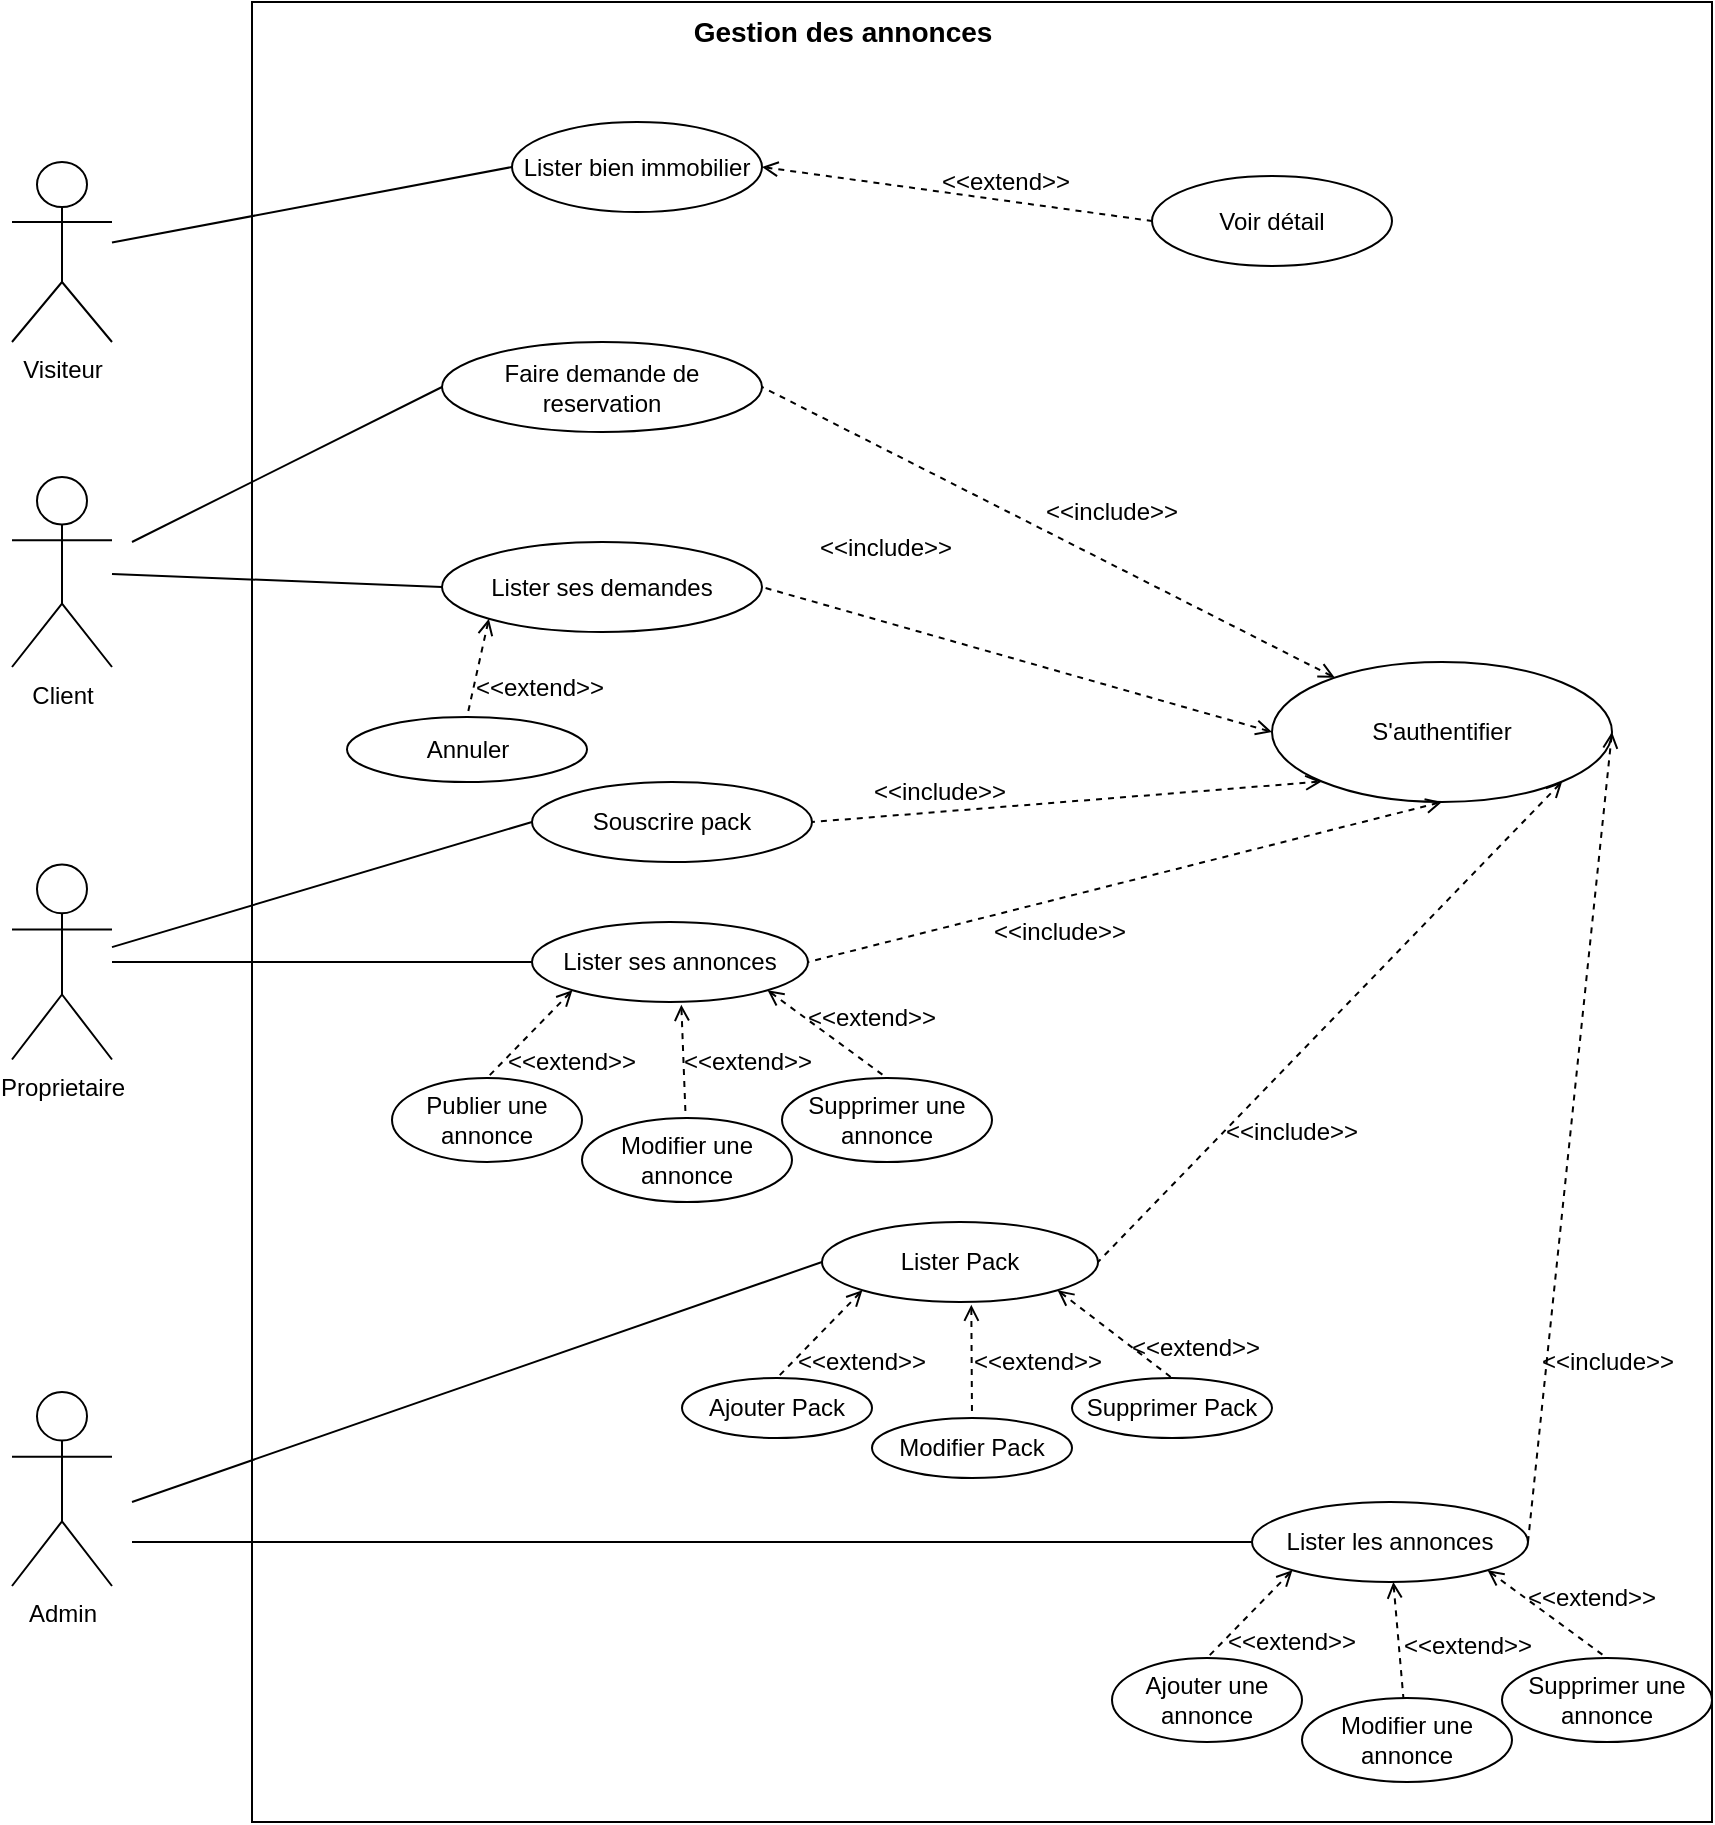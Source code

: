 <mxfile version="25.0.3">
  <diagram name="Page-1" id="qK_Wsu-0rvwlbRPcCPJc">
    <mxGraphModel dx="1436" dy="714" grid="1" gridSize="10" guides="1" tooltips="1" connect="1" arrows="1" fold="1" page="1" pageScale="1" pageWidth="827" pageHeight="1169" math="0" shadow="0">
      <root>
        <mxCell id="0" />
        <mxCell id="1" parent="0" />
        <mxCell id="EcFpb2TM-bkTd2eWVxg3-1" value="" style="rounded=0;whiteSpace=wrap;html=1;fontFamily=Times New Roman;" parent="1" vertex="1">
          <mxGeometry x="230" y="40" width="730" height="910" as="geometry" />
        </mxCell>
        <mxCell id="EcFpb2TM-bkTd2eWVxg3-4" value="&lt;font style=&quot;vertical-align: inherit;&quot;&gt;&lt;font style=&quot;vertical-align: inherit;&quot;&gt;Visiteur&lt;/font&gt;&lt;/font&gt;" style="shape=umlActor;verticalLabelPosition=bottom;verticalAlign=top;html=1;outlineConnect=0;" parent="1" vertex="1">
          <mxGeometry x="110" y="120" width="50" height="90" as="geometry" />
        </mxCell>
        <mxCell id="EcFpb2TM-bkTd2eWVxg3-5" value="&lt;font style=&quot;vertical-align: inherit;&quot;&gt;&lt;font style=&quot;vertical-align: inherit;&quot;&gt;&lt;font style=&quot;vertical-align: inherit;&quot;&gt;&lt;font style=&quot;vertical-align: inherit;&quot;&gt;&lt;font style=&quot;vertical-align: inherit;&quot;&gt;&lt;font style=&quot;vertical-align: inherit;&quot;&gt;Client&lt;/font&gt;&lt;/font&gt;&lt;/font&gt;&lt;/font&gt;&lt;/font&gt;&lt;/font&gt;" style="shape=umlActor;verticalLabelPosition=bottom;verticalAlign=top;html=1;outlineConnect=0;" parent="1" vertex="1">
          <mxGeometry x="110" y="277.5" width="50" height="95" as="geometry" />
        </mxCell>
        <mxCell id="EcFpb2TM-bkTd2eWVxg3-7" value="&lt;font style=&quot;vertical-align: inherit;&quot;&gt;&lt;font style=&quot;vertical-align: inherit;&quot;&gt;Proprietaire&lt;/font&gt;&lt;/font&gt;" style="shape=umlActor;verticalLabelPosition=bottom;verticalAlign=top;html=1;outlineConnect=0;" parent="1" vertex="1">
          <mxGeometry x="110" y="471.25" width="50" height="97.5" as="geometry" />
        </mxCell>
        <mxCell id="oZY1ldT_dG1B6LSsFalx-1" value="&lt;font style=&quot;vertical-align: inherit; font-size: 14px;&quot;&gt;&lt;font style=&quot;vertical-align: inherit; font-size: 14px;&quot;&gt;&lt;font style=&quot;vertical-align: inherit;&quot;&gt;&lt;font style=&quot;vertical-align: inherit;&quot;&gt;&lt;font style=&quot;vertical-align: inherit;&quot;&gt;&lt;font style=&quot;vertical-align: inherit;&quot;&gt;&lt;font style=&quot;vertical-align: inherit;&quot;&gt;&lt;font style=&quot;vertical-align: inherit;&quot;&gt;&lt;font style=&quot;vertical-align: inherit;&quot;&gt;&lt;font style=&quot;vertical-align: inherit;&quot;&gt;Gestion des annonces&lt;/font&gt;&lt;/font&gt;&lt;/font&gt;&lt;/font&gt;&lt;/font&gt;&lt;/font&gt;&lt;/font&gt;&lt;/font&gt;&lt;/font&gt;&lt;/font&gt;" style="text;html=1;align=center;verticalAlign=middle;whiteSpace=wrap;rounded=0;fontStyle=1;fontSize=14;" vertex="1" parent="1">
          <mxGeometry x="435.63" y="40" width="178.75" height="30" as="geometry" />
        </mxCell>
        <mxCell id="oZY1ldT_dG1B6LSsFalx-2" value="&lt;font style=&quot;vertical-align: inherit;&quot;&gt;&lt;font style=&quot;vertical-align: inherit;&quot;&gt;&lt;font style=&quot;vertical-align: inherit;&quot;&gt;&lt;font style=&quot;vertical-align: inherit;&quot;&gt;Admin&lt;/font&gt;&lt;/font&gt;&lt;/font&gt;&lt;/font&gt;" style="shape=umlActor;verticalLabelPosition=bottom;verticalAlign=top;html=1;outlineConnect=0;" vertex="1" parent="1">
          <mxGeometry x="110" y="735" width="50" height="97" as="geometry" />
        </mxCell>
        <mxCell id="oZY1ldT_dG1B6LSsFalx-3" value="&lt;font style=&quot;vertical-align: inherit;&quot;&gt;&lt;font style=&quot;vertical-align: inherit;&quot;&gt;&lt;font style=&quot;vertical-align: inherit;&quot;&gt;&lt;font style=&quot;vertical-align: inherit;&quot;&gt;&lt;font style=&quot;vertical-align: inherit;&quot;&gt;&lt;font style=&quot;vertical-align: inherit;&quot;&gt;&lt;font style=&quot;vertical-align: inherit;&quot;&gt;&lt;font style=&quot;vertical-align: inherit;&quot;&gt;Voir détail&lt;/font&gt;&lt;/font&gt;&lt;/font&gt;&lt;/font&gt;&lt;/font&gt;&lt;/font&gt;&lt;/font&gt;&lt;/font&gt;" style="ellipse;whiteSpace=wrap;html=1;" vertex="1" parent="1">
          <mxGeometry x="680" y="127" width="120" height="45" as="geometry" />
        </mxCell>
        <mxCell id="oZY1ldT_dG1B6LSsFalx-4" value="&lt;font style=&quot;vertical-align: inherit;&quot;&gt;&lt;font style=&quot;vertical-align: inherit;&quot;&gt;&lt;font style=&quot;vertical-align: inherit;&quot;&gt;&lt;font style=&quot;vertical-align: inherit;&quot;&gt;&lt;font style=&quot;vertical-align: inherit;&quot;&gt;&lt;font style=&quot;vertical-align: inherit;&quot;&gt;&lt;font style=&quot;vertical-align: inherit;&quot;&gt;&lt;font style=&quot;vertical-align: inherit;&quot;&gt;&lt;font style=&quot;vertical-align: inherit;&quot;&gt;&lt;font style=&quot;vertical-align: inherit;&quot;&gt;Lister bien immobilier&lt;/font&gt;&lt;/font&gt;&lt;/font&gt;&lt;/font&gt;&lt;/font&gt;&lt;/font&gt;&lt;/font&gt;&lt;/font&gt;&lt;/font&gt;&lt;/font&gt;" style="ellipse;whiteSpace=wrap;html=1;" vertex="1" parent="1">
          <mxGeometry x="360" y="100" width="125" height="45" as="geometry" />
        </mxCell>
        <mxCell id="oZY1ldT_dG1B6LSsFalx-5" value="" style="endArrow=none;html=1;rounded=0;exitX=1;exitY=0.5;exitDx=0;exitDy=0;entryX=0;entryY=0.5;entryDx=0;entryDy=0;dashed=1;startArrow=open;startFill=0;" edge="1" parent="1" source="oZY1ldT_dG1B6LSsFalx-4" target="oZY1ldT_dG1B6LSsFalx-3">
          <mxGeometry width="50" height="50" relative="1" as="geometry">
            <mxPoint x="490" y="189" as="sourcePoint" />
            <mxPoint x="536" y="153" as="targetPoint" />
          </mxGeometry>
        </mxCell>
        <mxCell id="oZY1ldT_dG1B6LSsFalx-6" value="&amp;lt;&amp;lt;extend&amp;gt;&amp;gt;" style="text;html=1;align=center;verticalAlign=middle;whiteSpace=wrap;rounded=0;" vertex="1" parent="1">
          <mxGeometry x="577" y="115" width="60" height="30" as="geometry" />
        </mxCell>
        <mxCell id="oZY1ldT_dG1B6LSsFalx-7" value="" style="endArrow=none;html=1;rounded=0;entryX=0;entryY=0.5;entryDx=0;entryDy=0;" edge="1" parent="1" target="oZY1ldT_dG1B6LSsFalx-4" source="EcFpb2TM-bkTd2eWVxg3-4">
          <mxGeometry width="50" height="50" relative="1" as="geometry">
            <mxPoint x="70" y="222" as="sourcePoint" />
            <mxPoint x="120" y="172" as="targetPoint" />
          </mxGeometry>
        </mxCell>
        <mxCell id="oZY1ldT_dG1B6LSsFalx-8" value="&lt;font style=&quot;vertical-align: inherit;&quot;&gt;&lt;font style=&quot;vertical-align: inherit;&quot;&gt;&lt;font style=&quot;vertical-align: inherit;&quot;&gt;&lt;font style=&quot;vertical-align: inherit;&quot;&gt;Faire demande de reservation&lt;/font&gt;&lt;/font&gt;&lt;/font&gt;&lt;/font&gt;" style="ellipse;whiteSpace=wrap;html=1;" vertex="1" parent="1">
          <mxGeometry x="325" y="210" width="160" height="45" as="geometry" />
        </mxCell>
        <mxCell id="oZY1ldT_dG1B6LSsFalx-9" value="&lt;font style=&quot;vertical-align: inherit;&quot;&gt;&lt;font style=&quot;vertical-align: inherit;&quot;&gt;&lt;font style=&quot;vertical-align: inherit;&quot;&gt;&lt;font style=&quot;vertical-align: inherit;&quot;&gt;&lt;font style=&quot;vertical-align: inherit;&quot;&gt;&lt;font style=&quot;vertical-align: inherit;&quot;&gt;&lt;font style=&quot;vertical-align: inherit;&quot;&gt;&lt;font style=&quot;vertical-align: inherit;&quot;&gt;S&#39;authentifier&lt;/font&gt;&lt;/font&gt;&lt;/font&gt;&lt;/font&gt;&lt;/font&gt;&lt;/font&gt;&lt;/font&gt;&lt;/font&gt;" style="ellipse;whiteSpace=wrap;html=1;" vertex="1" parent="1">
          <mxGeometry x="740" y="370" width="170" height="70" as="geometry" />
        </mxCell>
        <mxCell id="oZY1ldT_dG1B6LSsFalx-10" value="" style="endArrow=none;html=1;rounded=0;dashed=1;startArrow=open;startFill=0;entryX=1;entryY=0.5;entryDx=0;entryDy=0;" edge="1" parent="1" source="oZY1ldT_dG1B6LSsFalx-9" target="oZY1ldT_dG1B6LSsFalx-8">
          <mxGeometry width="50" height="50" relative="1" as="geometry">
            <mxPoint x="320" y="288" as="sourcePoint" />
            <mxPoint x="460" y="257" as="targetPoint" />
          </mxGeometry>
        </mxCell>
        <mxCell id="oZY1ldT_dG1B6LSsFalx-11" value="&amp;lt;&amp;lt;include&lt;span style=&quot;background-color: initial;&quot;&gt;&amp;gt;&amp;gt;&lt;/span&gt;" style="text;html=1;align=center;verticalAlign=middle;whiteSpace=wrap;rounded=0;" vertex="1" parent="1">
          <mxGeometry x="630" y="280" width="60" height="30" as="geometry" />
        </mxCell>
        <mxCell id="oZY1ldT_dG1B6LSsFalx-12" value="" style="endArrow=none;html=1;rounded=0;entryX=0;entryY=0.5;entryDx=0;entryDy=0;" edge="1" parent="1" target="oZY1ldT_dG1B6LSsFalx-8">
          <mxGeometry width="50" height="50" relative="1" as="geometry">
            <mxPoint x="170" y="310" as="sourcePoint" />
            <mxPoint x="375" y="195" as="targetPoint" />
          </mxGeometry>
        </mxCell>
        <mxCell id="oZY1ldT_dG1B6LSsFalx-13" value="&lt;font style=&quot;vertical-align: inherit;&quot;&gt;&lt;font style=&quot;vertical-align: inherit;&quot;&gt;&lt;font style=&quot;vertical-align: inherit;&quot;&gt;&lt;font style=&quot;vertical-align: inherit;&quot;&gt;&lt;font style=&quot;vertical-align: inherit;&quot;&gt;&lt;font style=&quot;vertical-align: inherit;&quot;&gt;Lister ses demandes&lt;/font&gt;&lt;/font&gt;&lt;/font&gt;&lt;/font&gt;&lt;/font&gt;&lt;/font&gt;" style="ellipse;whiteSpace=wrap;html=1;" vertex="1" parent="1">
          <mxGeometry x="325" y="310" width="160" height="45" as="geometry" />
        </mxCell>
        <mxCell id="oZY1ldT_dG1B6LSsFalx-14" value="&lt;font style=&quot;vertical-align: inherit;&quot;&gt;&lt;font style=&quot;vertical-align: inherit;&quot;&gt;&lt;font style=&quot;vertical-align: inherit;&quot;&gt;&lt;font style=&quot;vertical-align: inherit;&quot;&gt;&lt;font style=&quot;vertical-align: inherit;&quot;&gt;&lt;font style=&quot;vertical-align: inherit;&quot;&gt;&lt;font style=&quot;vertical-align: inherit;&quot;&gt;&lt;font style=&quot;vertical-align: inherit;&quot;&gt;Annuler&lt;/font&gt;&lt;/font&gt;&lt;/font&gt;&lt;/font&gt;&lt;/font&gt;&lt;/font&gt;&lt;/font&gt;&lt;/font&gt;" style="ellipse;whiteSpace=wrap;html=1;" vertex="1" parent="1">
          <mxGeometry x="277.5" y="397.5" width="120" height="32.5" as="geometry" />
        </mxCell>
        <mxCell id="oZY1ldT_dG1B6LSsFalx-16" value="" style="endArrow=none;html=1;rounded=0;exitX=0;exitY=0.5;exitDx=0;exitDy=0;entryX=1;entryY=0.5;entryDx=0;entryDy=0;dashed=1;startArrow=open;startFill=0;" edge="1" parent="1" source="oZY1ldT_dG1B6LSsFalx-9" target="oZY1ldT_dG1B6LSsFalx-13">
          <mxGeometry width="50" height="50" relative="1" as="geometry">
            <mxPoint x="637" y="320" as="sourcePoint" />
            <mxPoint x="637" y="375" as="targetPoint" />
          </mxGeometry>
        </mxCell>
        <mxCell id="oZY1ldT_dG1B6LSsFalx-17" value="&amp;lt;&amp;lt;extend&amp;gt;&amp;gt;" style="text;html=1;align=center;verticalAlign=middle;whiteSpace=wrap;rounded=0;" vertex="1" parent="1">
          <mxGeometry x="344" y="367.5" width="60" height="30" as="geometry" />
        </mxCell>
        <mxCell id="oZY1ldT_dG1B6LSsFalx-18" value="&amp;lt;&amp;lt;include&lt;span style=&quot;background-color: initial;&quot;&gt;&amp;gt;&amp;gt;&lt;/span&gt;" style="text;html=1;align=center;verticalAlign=middle;whiteSpace=wrap;rounded=0;" vertex="1" parent="1">
          <mxGeometry x="517" y="297.5" width="60" height="30" as="geometry" />
        </mxCell>
        <mxCell id="oZY1ldT_dG1B6LSsFalx-19" value="" style="endArrow=none;html=1;rounded=0;exitX=0;exitY=1;exitDx=0;exitDy=0;entryX=0.5;entryY=0;entryDx=0;entryDy=0;dashed=1;startArrow=open;startFill=0;" edge="1" parent="1" source="oZY1ldT_dG1B6LSsFalx-13" target="oZY1ldT_dG1B6LSsFalx-14">
          <mxGeometry width="50" height="50" relative="1" as="geometry">
            <mxPoint x="285" y="370" as="sourcePoint" />
            <mxPoint x="480" y="397" as="targetPoint" />
          </mxGeometry>
        </mxCell>
        <mxCell id="oZY1ldT_dG1B6LSsFalx-20" value="" style="endArrow=none;html=1;rounded=0;entryX=0;entryY=0.5;entryDx=0;entryDy=0;" edge="1" parent="1" source="EcFpb2TM-bkTd2eWVxg3-5" target="oZY1ldT_dG1B6LSsFalx-13">
          <mxGeometry width="50" height="50" relative="1" as="geometry">
            <mxPoint x="160" y="270" as="sourcePoint" />
            <mxPoint x="335" y="243" as="targetPoint" />
          </mxGeometry>
        </mxCell>
        <mxCell id="oZY1ldT_dG1B6LSsFalx-21" value="&lt;font style=&quot;vertical-align: inherit;&quot;&gt;&lt;font style=&quot;vertical-align: inherit;&quot;&gt;&lt;font style=&quot;vertical-align: inherit;&quot;&gt;&lt;font style=&quot;vertical-align: inherit;&quot;&gt;&lt;font style=&quot;vertical-align: inherit;&quot;&gt;&lt;font style=&quot;vertical-align: inherit;&quot;&gt;&lt;font style=&quot;vertical-align: inherit;&quot;&gt;&lt;font style=&quot;vertical-align: inherit;&quot;&gt;Souscrire pack&lt;/font&gt;&lt;/font&gt;&lt;/font&gt;&lt;/font&gt;&lt;/font&gt;&lt;/font&gt;&lt;/font&gt;&lt;/font&gt;" style="ellipse;whiteSpace=wrap;html=1;" vertex="1" parent="1">
          <mxGeometry x="370" y="430" width="140" height="40" as="geometry" />
        </mxCell>
        <mxCell id="oZY1ldT_dG1B6LSsFalx-22" value="" style="endArrow=none;html=1;rounded=0;entryX=0;entryY=0.5;entryDx=0;entryDy=0;" edge="1" parent="1" source="EcFpb2TM-bkTd2eWVxg3-7" target="oZY1ldT_dG1B6LSsFalx-21">
          <mxGeometry width="50" height="50" relative="1" as="geometry">
            <mxPoint x="160" y="390" as="sourcePoint" />
            <mxPoint x="325" y="391.5" as="targetPoint" />
          </mxGeometry>
        </mxCell>
        <mxCell id="oZY1ldT_dG1B6LSsFalx-23" value="" style="endArrow=none;html=1;rounded=0;exitX=0;exitY=1;exitDx=0;exitDy=0;entryX=1;entryY=0.5;entryDx=0;entryDy=0;dashed=1;startArrow=open;startFill=0;elbow=vertical;" edge="1" parent="1" source="oZY1ldT_dG1B6LSsFalx-9" target="oZY1ldT_dG1B6LSsFalx-21">
          <mxGeometry width="50" height="50" relative="1" as="geometry">
            <mxPoint x="765" y="435.5" as="sourcePoint" />
            <mxPoint x="540" y="465.5" as="targetPoint" />
          </mxGeometry>
        </mxCell>
        <mxCell id="oZY1ldT_dG1B6LSsFalx-24" value="&amp;lt;&amp;lt;include&lt;span style=&quot;background-color: initial;&quot;&gt;&amp;gt;&amp;gt;&lt;/span&gt;" style="text;html=1;align=center;verticalAlign=middle;whiteSpace=wrap;rounded=0;" vertex="1" parent="1">
          <mxGeometry x="544" y="420" width="60" height="30" as="geometry" />
        </mxCell>
        <mxCell id="oZY1ldT_dG1B6LSsFalx-33" value="&lt;font style=&quot;vertical-align: inherit;&quot;&gt;&lt;font style=&quot;vertical-align: inherit;&quot;&gt;Lister ses annonces&lt;/font&gt;&lt;/font&gt;" style="ellipse;whiteSpace=wrap;html=1;" vertex="1" parent="1">
          <mxGeometry x="370" y="500" width="138" height="40" as="geometry" />
        </mxCell>
        <mxCell id="oZY1ldT_dG1B6LSsFalx-34" value="&lt;font style=&quot;vertical-align: inherit;&quot;&gt;&lt;font style=&quot;vertical-align: inherit;&quot;&gt;&lt;font style=&quot;vertical-align: inherit;&quot;&gt;&lt;font style=&quot;vertical-align: inherit;&quot;&gt;&lt;font style=&quot;vertical-align: inherit;&quot;&gt;&lt;font style=&quot;vertical-align: inherit;&quot;&gt;&lt;font style=&quot;vertical-align: inherit;&quot;&gt;&lt;font style=&quot;vertical-align: inherit;&quot;&gt;Publier une annonce&lt;/font&gt;&lt;/font&gt;&lt;/font&gt;&lt;/font&gt;&lt;/font&gt;&lt;/font&gt;&lt;/font&gt;&lt;/font&gt;" style="ellipse;whiteSpace=wrap;html=1;" vertex="1" parent="1">
          <mxGeometry x="300" y="578" width="95" height="42" as="geometry" />
        </mxCell>
        <mxCell id="oZY1ldT_dG1B6LSsFalx-35" value="&lt;font style=&quot;vertical-align: inherit;&quot;&gt;&lt;font style=&quot;vertical-align: inherit;&quot;&gt;&lt;font style=&quot;vertical-align: inherit;&quot;&gt;&lt;font style=&quot;vertical-align: inherit;&quot;&gt;&lt;font style=&quot;vertical-align: inherit;&quot;&gt;&lt;font style=&quot;vertical-align: inherit;&quot;&gt;&lt;font style=&quot;vertical-align: inherit;&quot;&gt;&lt;font style=&quot;vertical-align: inherit;&quot;&gt;Supprimer&amp;nbsp;&lt;/font&gt;&lt;/font&gt;&lt;/font&gt;&lt;/font&gt;&lt;/font&gt;&lt;/font&gt;&lt;/font&gt;&lt;/font&gt;&lt;font style=&quot;vertical-align: inherit;&quot;&gt;&lt;font style=&quot;vertical-align: inherit;&quot;&gt;une annonce&lt;/font&gt;&lt;/font&gt;" style="ellipse;whiteSpace=wrap;html=1;" vertex="1" parent="1">
          <mxGeometry x="495" y="578" width="105" height="42" as="geometry" />
        </mxCell>
        <mxCell id="oZY1ldT_dG1B6LSsFalx-36" value="&lt;font style=&quot;vertical-align: inherit;&quot;&gt;&lt;font style=&quot;vertical-align: inherit;&quot;&gt;&lt;font style=&quot;vertical-align: inherit;&quot;&gt;&lt;font style=&quot;vertical-align: inherit;&quot;&gt;&lt;font style=&quot;vertical-align: inherit;&quot;&gt;&lt;font style=&quot;vertical-align: inherit;&quot;&gt;&lt;font style=&quot;vertical-align: inherit;&quot;&gt;&lt;font style=&quot;vertical-align: inherit;&quot;&gt;&lt;font style=&quot;vertical-align: inherit;&quot;&gt;&lt;font style=&quot;vertical-align: inherit;&quot;&gt;Modifier&amp;nbsp;&lt;/font&gt;&lt;/font&gt;&lt;/font&gt;&lt;/font&gt;&lt;/font&gt;&lt;/font&gt;&lt;/font&gt;&lt;/font&gt;&lt;/font&gt;&lt;/font&gt;&lt;font style=&quot;vertical-align: inherit;&quot;&gt;&lt;font style=&quot;vertical-align: inherit;&quot;&gt;une annonce&lt;/font&gt;&lt;/font&gt;" style="ellipse;whiteSpace=wrap;html=1;" vertex="1" parent="1">
          <mxGeometry x="395" y="598" width="105" height="42" as="geometry" />
        </mxCell>
        <mxCell id="oZY1ldT_dG1B6LSsFalx-37" value="" style="endArrow=none;html=1;rounded=0;entryX=0;entryY=0.5;entryDx=0;entryDy=0;" edge="1" parent="1" source="EcFpb2TM-bkTd2eWVxg3-7" target="oZY1ldT_dG1B6LSsFalx-33">
          <mxGeometry width="50" height="50" relative="1" as="geometry">
            <mxPoint x="160" y="400" as="sourcePoint" />
            <mxPoint x="370" y="480" as="targetPoint" />
          </mxGeometry>
        </mxCell>
        <mxCell id="oZY1ldT_dG1B6LSsFalx-38" value="" style="endArrow=none;html=1;rounded=0;exitX=0.5;exitY=1;exitDx=0;exitDy=0;entryX=1;entryY=0.5;entryDx=0;entryDy=0;dashed=1;startArrow=open;startFill=0;elbow=vertical;" edge="1" parent="1" source="oZY1ldT_dG1B6LSsFalx-9" target="oZY1ldT_dG1B6LSsFalx-33">
          <mxGeometry width="50" height="50" relative="1" as="geometry">
            <mxPoint x="870" y="478" as="sourcePoint" />
            <mxPoint x="647" y="608" as="targetPoint" />
          </mxGeometry>
        </mxCell>
        <mxCell id="oZY1ldT_dG1B6LSsFalx-39" value="&amp;lt;&amp;lt;include&lt;span style=&quot;background-color: initial;&quot;&gt;&amp;gt;&amp;gt;&lt;/span&gt;" style="text;html=1;align=center;verticalAlign=middle;whiteSpace=wrap;rounded=0;" vertex="1" parent="1">
          <mxGeometry x="604" y="490" width="60" height="30" as="geometry" />
        </mxCell>
        <mxCell id="oZY1ldT_dG1B6LSsFalx-40" value="" style="endArrow=none;html=1;rounded=0;exitX=1;exitY=1;exitDx=0;exitDy=0;entryX=0.5;entryY=0;entryDx=0;entryDy=0;dashed=1;startArrow=open;startFill=0;" edge="1" parent="1" source="oZY1ldT_dG1B6LSsFalx-33" target="oZY1ldT_dG1B6LSsFalx-35">
          <mxGeometry width="50" height="50" relative="1" as="geometry">
            <mxPoint x="550.38" y="534.5" as="sourcePoint" />
            <mxPoint x="614.38" y="561.5" as="targetPoint" />
          </mxGeometry>
        </mxCell>
        <mxCell id="oZY1ldT_dG1B6LSsFalx-41" value="&amp;lt;&amp;lt;extend&amp;gt;&amp;gt;" style="text;html=1;align=center;verticalAlign=middle;whiteSpace=wrap;rounded=0;" vertex="1" parent="1">
          <mxGeometry x="510" y="533" width="60" height="30" as="geometry" />
        </mxCell>
        <mxCell id="oZY1ldT_dG1B6LSsFalx-42" value="" style="endArrow=none;html=1;rounded=0;exitX=0;exitY=1;exitDx=0;exitDy=0;entryX=0.5;entryY=0;entryDx=0;entryDy=0;dashed=1;startArrow=open;startFill=0;" edge="1" parent="1" source="oZY1ldT_dG1B6LSsFalx-33" target="oZY1ldT_dG1B6LSsFalx-34">
          <mxGeometry width="50" height="50" relative="1" as="geometry">
            <mxPoint x="290" y="540" as="sourcePoint" />
            <mxPoint x="354" y="567" as="targetPoint" />
          </mxGeometry>
        </mxCell>
        <mxCell id="oZY1ldT_dG1B6LSsFalx-43" value="" style="endArrow=none;html=1;rounded=0;exitX=0.541;exitY=1.033;exitDx=0;exitDy=0;dashed=1;startArrow=open;startFill=0;exitPerimeter=0;" edge="1" parent="1" source="oZY1ldT_dG1B6LSsFalx-33" target="oZY1ldT_dG1B6LSsFalx-36">
          <mxGeometry width="50" height="50" relative="1" as="geometry">
            <mxPoint x="508" y="540" as="sourcePoint" />
            <mxPoint x="572" y="567" as="targetPoint" />
          </mxGeometry>
        </mxCell>
        <mxCell id="oZY1ldT_dG1B6LSsFalx-45" value="&amp;lt;&amp;lt;extend&amp;gt;&amp;gt;" style="text;html=1;align=center;verticalAlign=middle;whiteSpace=wrap;rounded=0;" vertex="1" parent="1">
          <mxGeometry x="360" y="555" width="60" height="30" as="geometry" />
        </mxCell>
        <mxCell id="oZY1ldT_dG1B6LSsFalx-46" value="&amp;lt;&amp;lt;extend&amp;gt;&amp;gt;" style="text;html=1;align=center;verticalAlign=middle;whiteSpace=wrap;rounded=0;" vertex="1" parent="1">
          <mxGeometry x="448" y="554.5" width="60" height="30" as="geometry" />
        </mxCell>
        <mxCell id="oZY1ldT_dG1B6LSsFalx-47" value="" style="endArrow=none;html=1;rounded=0;exitX=0;exitY=1;exitDx=0;exitDy=0;entryX=0.5;entryY=0;entryDx=0;entryDy=0;dashed=1;startArrow=open;startFill=0;" edge="1" source="oZY1ldT_dG1B6LSsFalx-52" target="oZY1ldT_dG1B6LSsFalx-54" parent="1">
          <mxGeometry width="50" height="50" relative="1" as="geometry">
            <mxPoint x="435" y="690" as="sourcePoint" />
            <mxPoint x="499" y="717" as="targetPoint" />
          </mxGeometry>
        </mxCell>
        <mxCell id="oZY1ldT_dG1B6LSsFalx-48" value="&amp;lt;&amp;lt;extend&amp;gt;&amp;gt;" style="text;html=1;align=center;verticalAlign=middle;whiteSpace=wrap;rounded=0;" vertex="1" parent="1">
          <mxGeometry x="505" y="705" width="60" height="30" as="geometry" />
        </mxCell>
        <mxCell id="oZY1ldT_dG1B6LSsFalx-49" value="" style="endArrow=none;html=1;rounded=0;exitX=0.541;exitY=1.033;exitDx=0;exitDy=0;dashed=1;startArrow=open;startFill=0;exitPerimeter=0;" edge="1" source="oZY1ldT_dG1B6LSsFalx-52" target="oZY1ldT_dG1B6LSsFalx-55" parent="1">
          <mxGeometry width="50" height="50" relative="1" as="geometry">
            <mxPoint x="653" y="690" as="sourcePoint" />
            <mxPoint x="717" y="717" as="targetPoint" />
          </mxGeometry>
        </mxCell>
        <mxCell id="oZY1ldT_dG1B6LSsFalx-50" value="&amp;lt;&amp;lt;extend&amp;gt;&amp;gt;" style="text;html=1;align=center;verticalAlign=middle;whiteSpace=wrap;rounded=0;" vertex="1" parent="1">
          <mxGeometry x="593" y="704.5" width="60" height="30" as="geometry" />
        </mxCell>
        <mxCell id="oZY1ldT_dG1B6LSsFalx-51" value="" style="endArrow=none;html=1;rounded=0;exitX=1;exitY=1;exitDx=0;exitDy=0;entryX=0.5;entryY=0;entryDx=0;entryDy=0;dashed=1;startArrow=open;startFill=0;" edge="1" source="oZY1ldT_dG1B6LSsFalx-52" target="oZY1ldT_dG1B6LSsFalx-56" parent="1">
          <mxGeometry width="50" height="50" relative="1" as="geometry">
            <mxPoint x="695.38" y="684.5" as="sourcePoint" />
            <mxPoint x="759.38" y="711.5" as="targetPoint" />
          </mxGeometry>
        </mxCell>
        <mxCell id="oZY1ldT_dG1B6LSsFalx-52" value="&lt;font style=&quot;vertical-align: inherit;&quot;&gt;&lt;font style=&quot;vertical-align: inherit;&quot;&gt;&lt;font style=&quot;vertical-align: inherit;&quot;&gt;&lt;font style=&quot;vertical-align: inherit;&quot;&gt;Lister Pack&lt;/font&gt;&lt;/font&gt;&lt;/font&gt;&lt;/font&gt;" style="ellipse;whiteSpace=wrap;html=1;" vertex="1" parent="1">
          <mxGeometry x="515" y="650" width="138" height="40" as="geometry" />
        </mxCell>
        <mxCell id="oZY1ldT_dG1B6LSsFalx-53" value="" style="endArrow=none;html=1;rounded=0;entryX=0;entryY=0.5;entryDx=0;entryDy=0;" edge="1" target="oZY1ldT_dG1B6LSsFalx-52" parent="1">
          <mxGeometry width="50" height="50" relative="1" as="geometry">
            <mxPoint x="170" y="790" as="sourcePoint" />
            <mxPoint x="360" y="630" as="targetPoint" />
          </mxGeometry>
        </mxCell>
        <mxCell id="oZY1ldT_dG1B6LSsFalx-54" value="&lt;font style=&quot;vertical-align: inherit;&quot;&gt;&lt;font style=&quot;vertical-align: inherit;&quot;&gt;&lt;font style=&quot;vertical-align: inherit;&quot;&gt;&lt;font style=&quot;vertical-align: inherit;&quot;&gt;&lt;font style=&quot;vertical-align: inherit;&quot;&gt;&lt;font style=&quot;vertical-align: inherit;&quot;&gt;Ajouter&amp;nbsp;&lt;/font&gt;&lt;/font&gt;&lt;/font&gt;&lt;/font&gt;&lt;/font&gt;&lt;/font&gt;&lt;font style=&quot;vertical-align: inherit;&quot;&gt;&lt;font style=&quot;vertical-align: inherit;&quot;&gt;Pack&lt;/font&gt;&lt;/font&gt;" style="ellipse;whiteSpace=wrap;html=1;" vertex="1" parent="1">
          <mxGeometry x="445" y="728" width="95" height="30" as="geometry" />
        </mxCell>
        <mxCell id="oZY1ldT_dG1B6LSsFalx-55" value="&lt;font style=&quot;vertical-align: inherit;&quot;&gt;&lt;font style=&quot;vertical-align: inherit;&quot;&gt;&lt;font style=&quot;vertical-align: inherit;&quot;&gt;&lt;font style=&quot;vertical-align: inherit;&quot;&gt;&lt;font style=&quot;vertical-align: inherit;&quot;&gt;&lt;font style=&quot;vertical-align: inherit;&quot;&gt;&lt;font style=&quot;vertical-align: inherit;&quot;&gt;&lt;font style=&quot;vertical-align: inherit;&quot;&gt;Modifier&amp;nbsp;&lt;/font&gt;&lt;/font&gt;&lt;/font&gt;&lt;/font&gt;&lt;/font&gt;&lt;/font&gt;&lt;/font&gt;&lt;/font&gt;&lt;font style=&quot;vertical-align: inherit;&quot;&gt;&lt;font style=&quot;vertical-align: inherit;&quot;&gt;Pack&lt;/font&gt;&lt;/font&gt;" style="ellipse;whiteSpace=wrap;html=1;" vertex="1" parent="1">
          <mxGeometry x="540" y="748" width="100" height="30" as="geometry" />
        </mxCell>
        <mxCell id="oZY1ldT_dG1B6LSsFalx-56" value="&lt;font style=&quot;vertical-align: inherit;&quot;&gt;&lt;font style=&quot;vertical-align: inherit;&quot;&gt;&lt;font style=&quot;vertical-align: inherit;&quot;&gt;&lt;font style=&quot;vertical-align: inherit;&quot;&gt;&lt;font style=&quot;vertical-align: inherit;&quot;&gt;&lt;font style=&quot;vertical-align: inherit;&quot;&gt;Supprimer&amp;nbsp;&lt;/font&gt;&lt;/font&gt;&lt;/font&gt;&lt;/font&gt;&lt;/font&gt;&lt;/font&gt;&lt;font style=&quot;vertical-align: inherit;&quot;&gt;&lt;font style=&quot;vertical-align: inherit;&quot;&gt;Pack&lt;/font&gt;&lt;/font&gt;" style="ellipse;whiteSpace=wrap;html=1;" vertex="1" parent="1">
          <mxGeometry x="640" y="728" width="100" height="30" as="geometry" />
        </mxCell>
        <mxCell id="oZY1ldT_dG1B6LSsFalx-57" value="&amp;lt;&amp;lt;extend&amp;gt;&amp;gt;" style="text;html=1;align=center;verticalAlign=middle;whiteSpace=wrap;rounded=0;" vertex="1" parent="1">
          <mxGeometry x="672" y="698" width="60" height="30" as="geometry" />
        </mxCell>
        <mxCell id="oZY1ldT_dG1B6LSsFalx-58" value="&amp;lt;&amp;lt;include&lt;span style=&quot;background-color: initial;&quot;&gt;&amp;gt;&amp;gt;&lt;/span&gt;" style="text;html=1;align=center;verticalAlign=middle;whiteSpace=wrap;rounded=0;" vertex="1" parent="1">
          <mxGeometry x="720" y="590" width="60" height="30" as="geometry" />
        </mxCell>
        <mxCell id="oZY1ldT_dG1B6LSsFalx-59" value="" style="endArrow=none;html=1;rounded=0;entryX=1;entryY=0.5;entryDx=0;entryDy=0;dashed=1;startArrow=open;startFill=0;elbow=vertical;exitX=1;exitY=1;exitDx=0;exitDy=0;" edge="1" parent="1" source="oZY1ldT_dG1B6LSsFalx-9" target="oZY1ldT_dG1B6LSsFalx-52">
          <mxGeometry width="50" height="50" relative="1" as="geometry">
            <mxPoint x="856" y="450" as="sourcePoint" />
            <mxPoint x="630" y="722" as="targetPoint" />
          </mxGeometry>
        </mxCell>
        <mxCell id="oZY1ldT_dG1B6LSsFalx-60" value="" style="endArrow=none;html=1;rounded=0;entryX=0;entryY=0.5;entryDx=0;entryDy=0;" edge="1" target="oZY1ldT_dG1B6LSsFalx-67" parent="1">
          <mxGeometry width="50" height="50" relative="1" as="geometry">
            <mxPoint x="170" y="810" as="sourcePoint" />
            <mxPoint x="404" y="770" as="targetPoint" />
          </mxGeometry>
        </mxCell>
        <mxCell id="oZY1ldT_dG1B6LSsFalx-61" value="" style="endArrow=none;html=1;rounded=0;exitX=0;exitY=1;exitDx=0;exitDy=0;entryX=0.5;entryY=0;entryDx=0;entryDy=0;dashed=1;startArrow=open;startFill=0;" edge="1" source="oZY1ldT_dG1B6LSsFalx-67" target="oZY1ldT_dG1B6LSsFalx-68" parent="1">
          <mxGeometry width="50" height="50" relative="1" as="geometry">
            <mxPoint x="650" y="830" as="sourcePoint" />
            <mxPoint x="714" y="857" as="targetPoint" />
          </mxGeometry>
        </mxCell>
        <mxCell id="oZY1ldT_dG1B6LSsFalx-62" value="" style="endArrow=none;html=1;rounded=0;dashed=1;startArrow=open;startFill=0;" edge="1" source="oZY1ldT_dG1B6LSsFalx-67" target="oZY1ldT_dG1B6LSsFalx-69" parent="1">
          <mxGeometry width="50" height="50" relative="1" as="geometry">
            <mxPoint x="868" y="830" as="sourcePoint" />
            <mxPoint x="932" y="857" as="targetPoint" />
          </mxGeometry>
        </mxCell>
        <mxCell id="oZY1ldT_dG1B6LSsFalx-63" value="" style="endArrow=none;html=1;rounded=0;exitX=1;exitY=1;exitDx=0;exitDy=0;entryX=0.5;entryY=0;entryDx=0;entryDy=0;dashed=1;startArrow=open;startFill=0;" edge="1" source="oZY1ldT_dG1B6LSsFalx-67" target="oZY1ldT_dG1B6LSsFalx-70" parent="1">
          <mxGeometry width="50" height="50" relative="1" as="geometry">
            <mxPoint x="910.38" y="824.5" as="sourcePoint" />
            <mxPoint x="974.38" y="851.5" as="targetPoint" />
          </mxGeometry>
        </mxCell>
        <mxCell id="oZY1ldT_dG1B6LSsFalx-64" value="&amp;lt;&amp;lt;extend&amp;gt;&amp;gt;" style="text;html=1;align=center;verticalAlign=middle;whiteSpace=wrap;rounded=0;" vertex="1" parent="1">
          <mxGeometry x="870" y="823" width="60" height="30" as="geometry" />
        </mxCell>
        <mxCell id="oZY1ldT_dG1B6LSsFalx-65" value="&amp;lt;&amp;lt;extend&amp;gt;&amp;gt;" style="text;html=1;align=center;verticalAlign=middle;whiteSpace=wrap;rounded=0;" vertex="1" parent="1">
          <mxGeometry x="808" y="850" width="60" height="24.5" as="geometry" />
        </mxCell>
        <mxCell id="oZY1ldT_dG1B6LSsFalx-66" value="&amp;lt;&amp;lt;extend&amp;gt;&amp;gt;" style="text;html=1;align=center;verticalAlign=middle;whiteSpace=wrap;rounded=0;" vertex="1" parent="1">
          <mxGeometry x="720" y="845" width="60" height="30" as="geometry" />
        </mxCell>
        <mxCell id="oZY1ldT_dG1B6LSsFalx-67" value="&lt;font style=&quot;vertical-align: inherit;&quot;&gt;&lt;font style=&quot;vertical-align: inherit;&quot;&gt;&lt;font style=&quot;vertical-align: inherit;&quot;&gt;&lt;font style=&quot;vertical-align: inherit;&quot;&gt;Lister les annonces&lt;/font&gt;&lt;/font&gt;&lt;/font&gt;&lt;/font&gt;" style="ellipse;whiteSpace=wrap;html=1;" vertex="1" parent="1">
          <mxGeometry x="730" y="790" width="138" height="40" as="geometry" />
        </mxCell>
        <mxCell id="oZY1ldT_dG1B6LSsFalx-68" value="&lt;font style=&quot;vertical-align: inherit;&quot;&gt;&lt;font style=&quot;vertical-align: inherit;&quot;&gt;&lt;font style=&quot;vertical-align: inherit;&quot;&gt;&lt;font style=&quot;vertical-align: inherit;&quot;&gt;&lt;font style=&quot;vertical-align: inherit;&quot;&gt;&lt;font style=&quot;vertical-align: inherit;&quot;&gt;&lt;font style=&quot;vertical-align: inherit;&quot;&gt;&lt;font style=&quot;vertical-align: inherit;&quot;&gt;&lt;font style=&quot;vertical-align: inherit;&quot;&gt;&lt;font style=&quot;vertical-align: inherit;&quot;&gt;Ajouter une annonce&lt;/font&gt;&lt;/font&gt;&lt;/font&gt;&lt;/font&gt;&lt;/font&gt;&lt;/font&gt;&lt;/font&gt;&lt;/font&gt;&lt;/font&gt;&lt;/font&gt;" style="ellipse;whiteSpace=wrap;html=1;" vertex="1" parent="1">
          <mxGeometry x="660" y="868" width="95" height="42" as="geometry" />
        </mxCell>
        <mxCell id="oZY1ldT_dG1B6LSsFalx-69" value="&lt;font style=&quot;vertical-align: inherit;&quot;&gt;&lt;font style=&quot;vertical-align: inherit;&quot;&gt;&lt;font style=&quot;vertical-align: inherit;&quot;&gt;&lt;font style=&quot;vertical-align: inherit;&quot;&gt;&lt;font style=&quot;vertical-align: inherit;&quot;&gt;&lt;font style=&quot;vertical-align: inherit;&quot;&gt;&lt;font style=&quot;vertical-align: inherit;&quot;&gt;&lt;font style=&quot;vertical-align: inherit;&quot;&gt;&lt;font style=&quot;vertical-align: inherit;&quot;&gt;&lt;font style=&quot;vertical-align: inherit;&quot;&gt;Modifier&amp;nbsp;&lt;/font&gt;&lt;/font&gt;&lt;/font&gt;&lt;/font&gt;&lt;/font&gt;&lt;/font&gt;&lt;/font&gt;&lt;/font&gt;&lt;/font&gt;&lt;/font&gt;&lt;font style=&quot;vertical-align: inherit;&quot;&gt;&lt;font style=&quot;vertical-align: inherit;&quot;&gt;une annonce&lt;/font&gt;&lt;/font&gt;" style="ellipse;whiteSpace=wrap;html=1;" vertex="1" parent="1">
          <mxGeometry x="755" y="888" width="105" height="42" as="geometry" />
        </mxCell>
        <mxCell id="oZY1ldT_dG1B6LSsFalx-70" value="&lt;font style=&quot;vertical-align: inherit;&quot;&gt;&lt;font style=&quot;vertical-align: inherit;&quot;&gt;&lt;font style=&quot;vertical-align: inherit;&quot;&gt;&lt;font style=&quot;vertical-align: inherit;&quot;&gt;&lt;font style=&quot;vertical-align: inherit;&quot;&gt;&lt;font style=&quot;vertical-align: inherit;&quot;&gt;&lt;font style=&quot;vertical-align: inherit;&quot;&gt;&lt;font style=&quot;vertical-align: inherit;&quot;&gt;Supprimer&amp;nbsp;&lt;/font&gt;&lt;/font&gt;&lt;/font&gt;&lt;/font&gt;&lt;/font&gt;&lt;/font&gt;&lt;/font&gt;&lt;/font&gt;&lt;font style=&quot;vertical-align: inherit;&quot;&gt;&lt;font style=&quot;vertical-align: inherit;&quot;&gt;une annonce&lt;/font&gt;&lt;/font&gt;" style="ellipse;whiteSpace=wrap;html=1;" vertex="1" parent="1">
          <mxGeometry x="855" y="868" width="105" height="42" as="geometry" />
        </mxCell>
        <mxCell id="oZY1ldT_dG1B6LSsFalx-71" value="" style="endArrow=none;html=1;rounded=0;entryX=1;entryY=0.5;entryDx=0;entryDy=0;dashed=1;startArrow=open;startFill=0;elbow=vertical;exitX=1;exitY=0.5;exitDx=0;exitDy=0;" edge="1" parent="1" source="oZY1ldT_dG1B6LSsFalx-9" target="oZY1ldT_dG1B6LSsFalx-67">
          <mxGeometry width="50" height="50" relative="1" as="geometry">
            <mxPoint x="868" y="530" as="sourcePoint" />
            <mxPoint x="508" y="758" as="targetPoint" />
          </mxGeometry>
        </mxCell>
        <mxCell id="oZY1ldT_dG1B6LSsFalx-73" value="&amp;lt;&amp;lt;include&lt;span style=&quot;background-color: initial;&quot;&gt;&amp;gt;&amp;gt;&lt;/span&gt;" style="text;html=1;align=center;verticalAlign=middle;whiteSpace=wrap;rounded=0;" vertex="1" parent="1">
          <mxGeometry x="877.5" y="705" width="60" height="30" as="geometry" />
        </mxCell>
      </root>
    </mxGraphModel>
  </diagram>
</mxfile>
